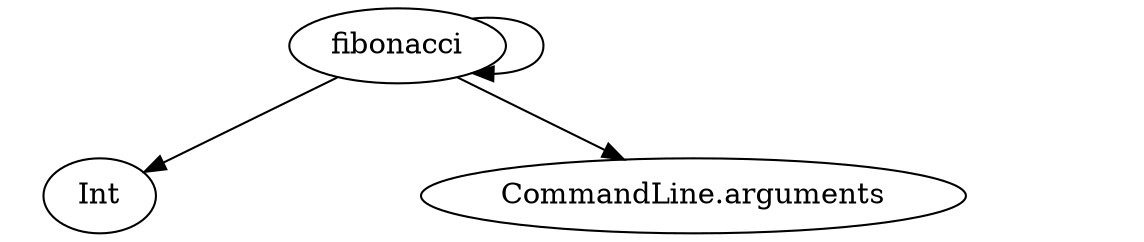 digraph {
	graph [ratio=0.2]
	size="20,12"
	fibonacci [label=fibonacci rank=source]
	fibonacci -> fibonacci
	fibonacci -> Int
	fibonacci -> "CommandLine.arguments"
}
